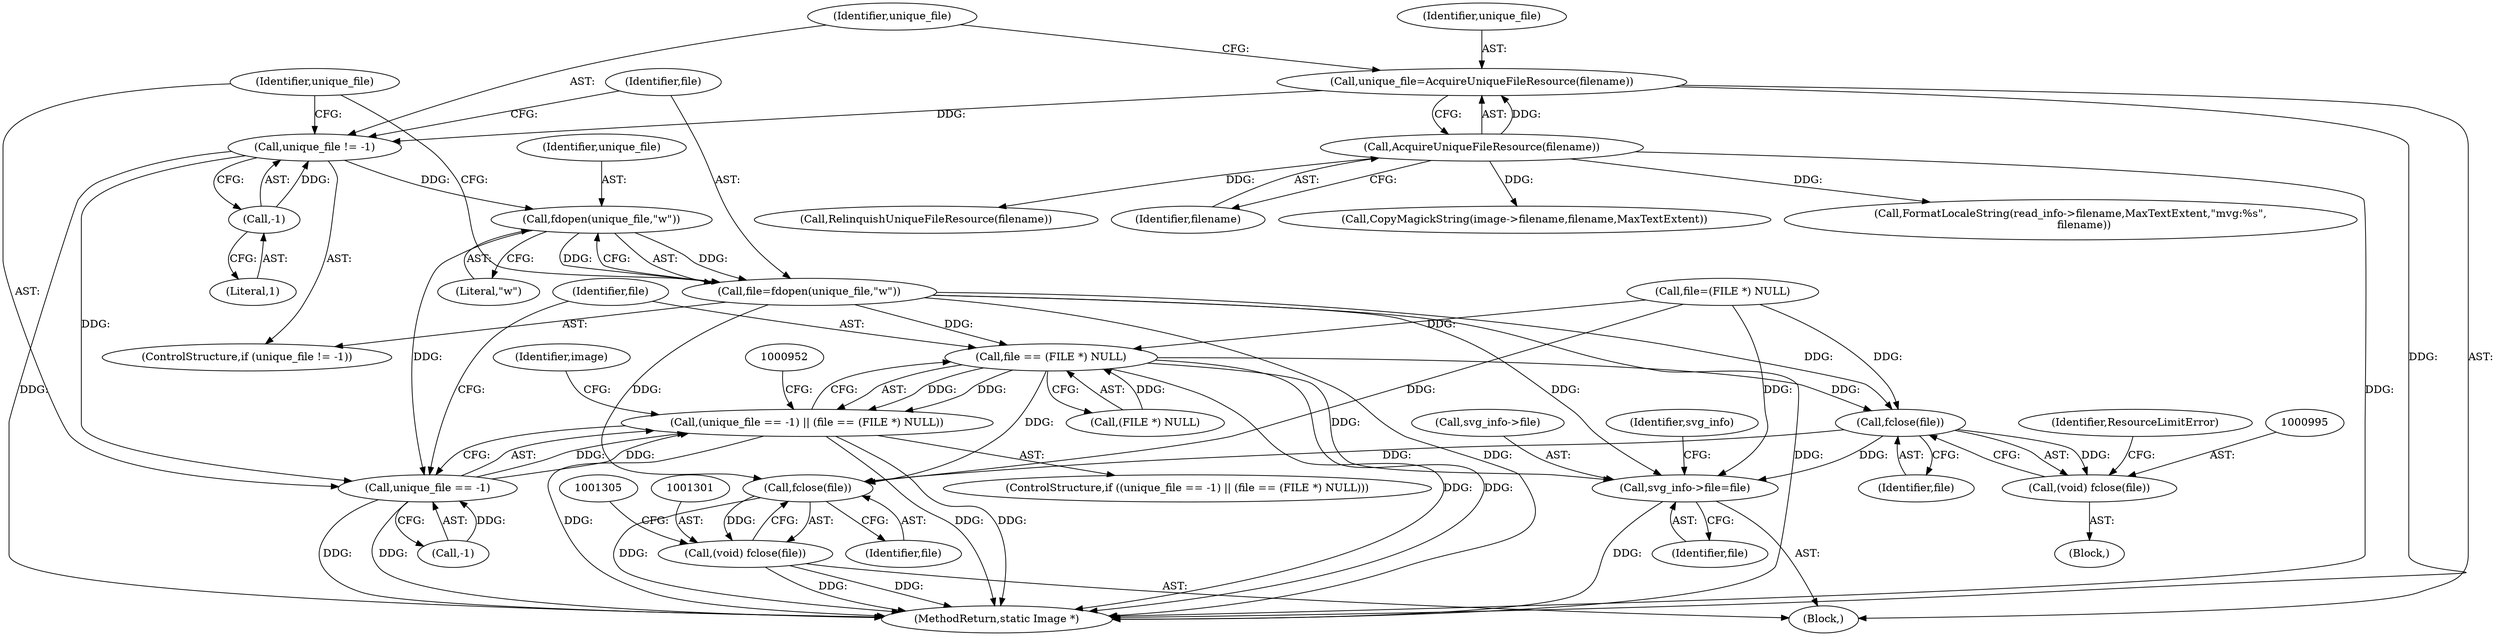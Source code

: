 digraph "0_ImageMagick_f6e9d0d9955e85bdd7540b251cd50d598dacc5e6_60@API" {
"1000936" [label="(Call,fdopen(unique_file,\"w\"))"];
"1000930" [label="(Call,unique_file != -1)"];
"1000925" [label="(Call,unique_file=AcquireUniqueFileResource(filename))"];
"1000927" [label="(Call,AcquireUniqueFileResource(filename))"];
"1000932" [label="(Call,-1)"];
"1000934" [label="(Call,file=fdopen(unique_file,\"w\"))"];
"1000945" [label="(Call,file == (FILE *) NULL)"];
"1000940" [label="(Call,(unique_file == -1) || (file == (FILE *) NULL))"];
"1000996" [label="(Call,fclose(file))"];
"1000994" [label="(Call,(void) fclose(file))"];
"1001001" [label="(Call,svg_info->file=file)"];
"1001302" [label="(Call,fclose(file))"];
"1001300" [label="(Call,(void) fclose(file))"];
"1000941" [label="(Call,unique_file == -1)"];
"1000109" [label="(Block,)"];
"1001382" [label="(Call,FormatLocaleString(read_info->filename,MaxTextExtent,\"mvg:%s\",\n        filename))"];
"1000931" [label="(Identifier,unique_file)"];
"1000996" [label="(Call,fclose(file))"];
"1001005" [label="(Identifier,file)"];
"1000994" [label="(Call,(void) fclose(file))"];
"1001459" [label="(Call,RelinquishUniqueFileResource(filename))"];
"1001008" [label="(Identifier,svg_info)"];
"1000932" [label="(Call,-1)"];
"1000929" [label="(ControlStructure,if (unique_file != -1))"];
"1000936" [label="(Call,fdopen(unique_file,\"w\"))"];
"1000927" [label="(Call,AcquireUniqueFileResource(filename))"];
"1000947" [label="(Call,(FILE *) NULL)"];
"1000999" [label="(Identifier,ResourceLimitError)"];
"1000945" [label="(Call,file == (FILE *) NULL)"];
"1000939" [label="(ControlStructure,if ((unique_file == -1) || (file == (FILE *) NULL)))"];
"1000928" [label="(Identifier,filename)"];
"1000997" [label="(Identifier,file)"];
"1000930" [label="(Call,unique_file != -1)"];
"1000935" [label="(Identifier,file)"];
"1000942" [label="(Identifier,unique_file)"];
"1000920" [label="(Call,file=(FILE *) NULL)"];
"1000943" [label="(Call,-1)"];
"1001001" [label="(Call,svg_info->file=file)"];
"1000925" [label="(Call,unique_file=AcquireUniqueFileResource(filename))"];
"1000933" [label="(Literal,1)"];
"1000993" [label="(Block,)"];
"1001303" [label="(Identifier,file)"];
"1000938" [label="(Literal,\"w\")"];
"1000940" [label="(Call,(unique_file == -1) || (file == (FILE *) NULL))"];
"1000976" [label="(Identifier,image)"];
"1000953" [label="(Call,CopyMagickString(image->filename,filename,MaxTextExtent))"];
"1001300" [label="(Call,(void) fclose(file))"];
"1000941" [label="(Call,unique_file == -1)"];
"1000937" [label="(Identifier,unique_file)"];
"1000946" [label="(Identifier,file)"];
"1000934" [label="(Call,file=fdopen(unique_file,\"w\"))"];
"1001302" [label="(Call,fclose(file))"];
"1000926" [label="(Identifier,unique_file)"];
"1001002" [label="(Call,svg_info->file)"];
"1001464" [label="(MethodReturn,static Image *)"];
"1000936" -> "1000934"  [label="AST: "];
"1000936" -> "1000938"  [label="CFG: "];
"1000937" -> "1000936"  [label="AST: "];
"1000938" -> "1000936"  [label="AST: "];
"1000934" -> "1000936"  [label="CFG: "];
"1000936" -> "1000934"  [label="DDG: "];
"1000936" -> "1000934"  [label="DDG: "];
"1000930" -> "1000936"  [label="DDG: "];
"1000936" -> "1000941"  [label="DDG: "];
"1000930" -> "1000929"  [label="AST: "];
"1000930" -> "1000932"  [label="CFG: "];
"1000931" -> "1000930"  [label="AST: "];
"1000932" -> "1000930"  [label="AST: "];
"1000935" -> "1000930"  [label="CFG: "];
"1000942" -> "1000930"  [label="CFG: "];
"1000930" -> "1001464"  [label="DDG: "];
"1000925" -> "1000930"  [label="DDG: "];
"1000932" -> "1000930"  [label="DDG: "];
"1000930" -> "1000941"  [label="DDG: "];
"1000925" -> "1000109"  [label="AST: "];
"1000925" -> "1000927"  [label="CFG: "];
"1000926" -> "1000925"  [label="AST: "];
"1000927" -> "1000925"  [label="AST: "];
"1000931" -> "1000925"  [label="CFG: "];
"1000925" -> "1001464"  [label="DDG: "];
"1000927" -> "1000925"  [label="DDG: "];
"1000927" -> "1000928"  [label="CFG: "];
"1000928" -> "1000927"  [label="AST: "];
"1000927" -> "1001464"  [label="DDG: "];
"1000927" -> "1000953"  [label="DDG: "];
"1000927" -> "1001382"  [label="DDG: "];
"1000927" -> "1001459"  [label="DDG: "];
"1000932" -> "1000933"  [label="CFG: "];
"1000933" -> "1000932"  [label="AST: "];
"1000934" -> "1000929"  [label="AST: "];
"1000935" -> "1000934"  [label="AST: "];
"1000942" -> "1000934"  [label="CFG: "];
"1000934" -> "1001464"  [label="DDG: "];
"1000934" -> "1001464"  [label="DDG: "];
"1000934" -> "1000945"  [label="DDG: "];
"1000934" -> "1000996"  [label="DDG: "];
"1000934" -> "1001001"  [label="DDG: "];
"1000934" -> "1001302"  [label="DDG: "];
"1000945" -> "1000940"  [label="AST: "];
"1000945" -> "1000947"  [label="CFG: "];
"1000946" -> "1000945"  [label="AST: "];
"1000947" -> "1000945"  [label="AST: "];
"1000940" -> "1000945"  [label="CFG: "];
"1000945" -> "1001464"  [label="DDG: "];
"1000945" -> "1001464"  [label="DDG: "];
"1000945" -> "1000940"  [label="DDG: "];
"1000945" -> "1000940"  [label="DDG: "];
"1000920" -> "1000945"  [label="DDG: "];
"1000947" -> "1000945"  [label="DDG: "];
"1000945" -> "1000996"  [label="DDG: "];
"1000945" -> "1001001"  [label="DDG: "];
"1000945" -> "1001302"  [label="DDG: "];
"1000940" -> "1000939"  [label="AST: "];
"1000940" -> "1000941"  [label="CFG: "];
"1000941" -> "1000940"  [label="AST: "];
"1000952" -> "1000940"  [label="CFG: "];
"1000976" -> "1000940"  [label="CFG: "];
"1000940" -> "1001464"  [label="DDG: "];
"1000940" -> "1001464"  [label="DDG: "];
"1000940" -> "1001464"  [label="DDG: "];
"1000941" -> "1000940"  [label="DDG: "];
"1000941" -> "1000940"  [label="DDG: "];
"1000996" -> "1000994"  [label="AST: "];
"1000996" -> "1000997"  [label="CFG: "];
"1000997" -> "1000996"  [label="AST: "];
"1000994" -> "1000996"  [label="CFG: "];
"1000996" -> "1000994"  [label="DDG: "];
"1000920" -> "1000996"  [label="DDG: "];
"1000996" -> "1001001"  [label="DDG: "];
"1000996" -> "1001302"  [label="DDG: "];
"1000994" -> "1000993"  [label="AST: "];
"1000995" -> "1000994"  [label="AST: "];
"1000999" -> "1000994"  [label="CFG: "];
"1001001" -> "1000109"  [label="AST: "];
"1001001" -> "1001005"  [label="CFG: "];
"1001002" -> "1001001"  [label="AST: "];
"1001005" -> "1001001"  [label="AST: "];
"1001008" -> "1001001"  [label="CFG: "];
"1001001" -> "1001464"  [label="DDG: "];
"1000920" -> "1001001"  [label="DDG: "];
"1001302" -> "1001300"  [label="AST: "];
"1001302" -> "1001303"  [label="CFG: "];
"1001303" -> "1001302"  [label="AST: "];
"1001300" -> "1001302"  [label="CFG: "];
"1001302" -> "1001464"  [label="DDG: "];
"1001302" -> "1001300"  [label="DDG: "];
"1000920" -> "1001302"  [label="DDG: "];
"1001300" -> "1000109"  [label="AST: "];
"1001301" -> "1001300"  [label="AST: "];
"1001305" -> "1001300"  [label="CFG: "];
"1001300" -> "1001464"  [label="DDG: "];
"1001300" -> "1001464"  [label="DDG: "];
"1000941" -> "1000943"  [label="CFG: "];
"1000942" -> "1000941"  [label="AST: "];
"1000943" -> "1000941"  [label="AST: "];
"1000946" -> "1000941"  [label="CFG: "];
"1000941" -> "1001464"  [label="DDG: "];
"1000941" -> "1001464"  [label="DDG: "];
"1000943" -> "1000941"  [label="DDG: "];
}
